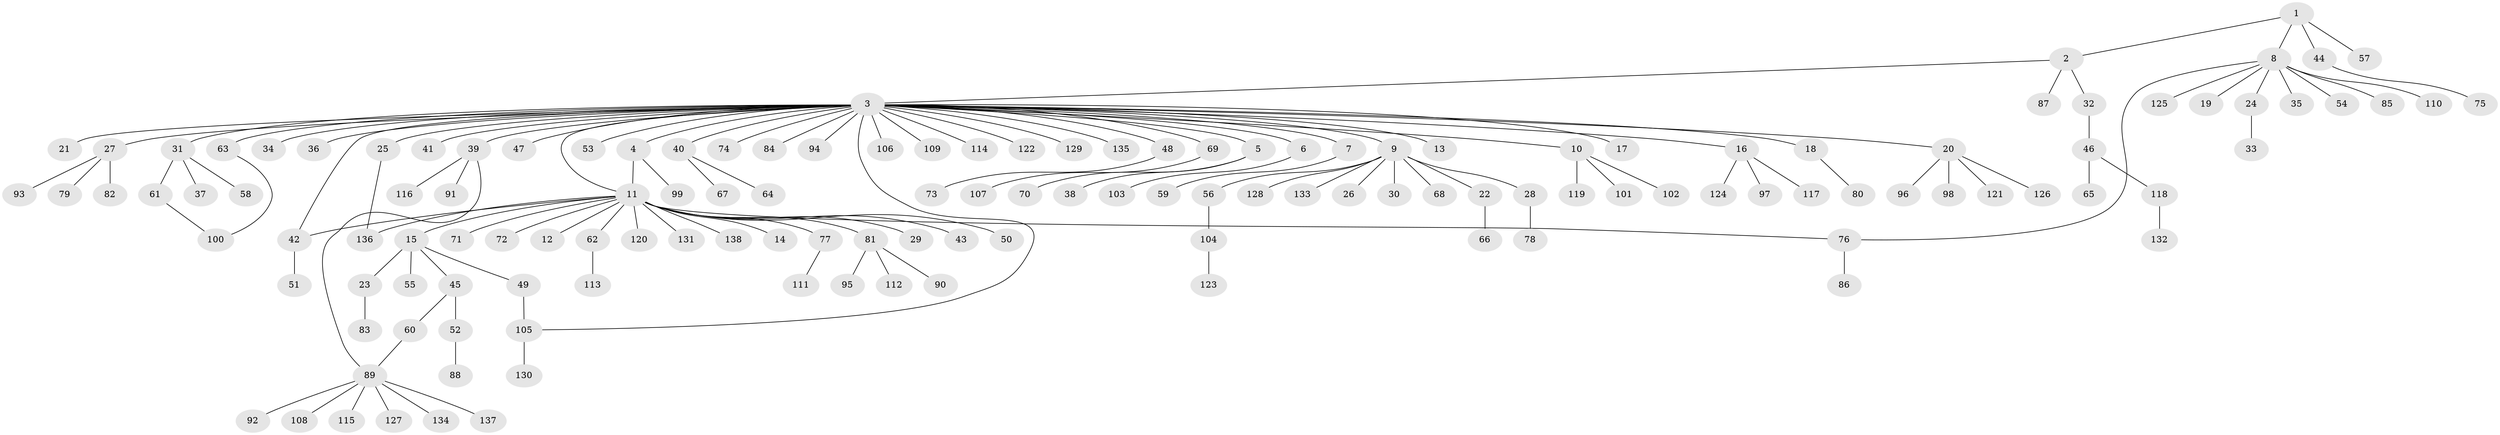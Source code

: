 // Generated by graph-tools (version 1.1) at 2025/35/03/09/25 02:35:43]
// undirected, 138 vertices, 144 edges
graph export_dot {
graph [start="1"]
  node [color=gray90,style=filled];
  1;
  2;
  3;
  4;
  5;
  6;
  7;
  8;
  9;
  10;
  11;
  12;
  13;
  14;
  15;
  16;
  17;
  18;
  19;
  20;
  21;
  22;
  23;
  24;
  25;
  26;
  27;
  28;
  29;
  30;
  31;
  32;
  33;
  34;
  35;
  36;
  37;
  38;
  39;
  40;
  41;
  42;
  43;
  44;
  45;
  46;
  47;
  48;
  49;
  50;
  51;
  52;
  53;
  54;
  55;
  56;
  57;
  58;
  59;
  60;
  61;
  62;
  63;
  64;
  65;
  66;
  67;
  68;
  69;
  70;
  71;
  72;
  73;
  74;
  75;
  76;
  77;
  78;
  79;
  80;
  81;
  82;
  83;
  84;
  85;
  86;
  87;
  88;
  89;
  90;
  91;
  92;
  93;
  94;
  95;
  96;
  97;
  98;
  99;
  100;
  101;
  102;
  103;
  104;
  105;
  106;
  107;
  108;
  109;
  110;
  111;
  112;
  113;
  114;
  115;
  116;
  117;
  118;
  119;
  120;
  121;
  122;
  123;
  124;
  125;
  126;
  127;
  128;
  129;
  130;
  131;
  132;
  133;
  134;
  135;
  136;
  137;
  138;
  1 -- 2;
  1 -- 8;
  1 -- 44;
  1 -- 57;
  2 -- 3;
  2 -- 32;
  2 -- 87;
  3 -- 4;
  3 -- 5;
  3 -- 6;
  3 -- 7;
  3 -- 9;
  3 -- 10;
  3 -- 11;
  3 -- 13;
  3 -- 16;
  3 -- 17;
  3 -- 18;
  3 -- 20;
  3 -- 21;
  3 -- 25;
  3 -- 27;
  3 -- 31;
  3 -- 34;
  3 -- 36;
  3 -- 39;
  3 -- 40;
  3 -- 41;
  3 -- 42;
  3 -- 47;
  3 -- 48;
  3 -- 53;
  3 -- 63;
  3 -- 69;
  3 -- 74;
  3 -- 84;
  3 -- 94;
  3 -- 105;
  3 -- 106;
  3 -- 109;
  3 -- 114;
  3 -- 122;
  3 -- 129;
  3 -- 135;
  4 -- 11;
  4 -- 99;
  5 -- 38;
  5 -- 70;
  6 -- 103;
  7 -- 59;
  8 -- 19;
  8 -- 24;
  8 -- 35;
  8 -- 54;
  8 -- 76;
  8 -- 85;
  8 -- 110;
  8 -- 125;
  9 -- 22;
  9 -- 26;
  9 -- 28;
  9 -- 30;
  9 -- 56;
  9 -- 68;
  9 -- 128;
  9 -- 133;
  10 -- 101;
  10 -- 102;
  10 -- 119;
  11 -- 12;
  11 -- 14;
  11 -- 15;
  11 -- 29;
  11 -- 42;
  11 -- 43;
  11 -- 50;
  11 -- 62;
  11 -- 71;
  11 -- 72;
  11 -- 76;
  11 -- 77;
  11 -- 81;
  11 -- 120;
  11 -- 131;
  11 -- 136;
  11 -- 138;
  15 -- 23;
  15 -- 45;
  15 -- 49;
  15 -- 55;
  16 -- 97;
  16 -- 117;
  16 -- 124;
  18 -- 80;
  20 -- 96;
  20 -- 98;
  20 -- 121;
  20 -- 126;
  22 -- 66;
  23 -- 83;
  24 -- 33;
  25 -- 136;
  27 -- 79;
  27 -- 82;
  27 -- 93;
  28 -- 78;
  31 -- 37;
  31 -- 58;
  31 -- 61;
  32 -- 46;
  39 -- 89;
  39 -- 91;
  39 -- 116;
  40 -- 64;
  40 -- 67;
  42 -- 51;
  44 -- 75;
  45 -- 52;
  45 -- 60;
  46 -- 65;
  46 -- 118;
  48 -- 73;
  49 -- 105;
  52 -- 88;
  56 -- 104;
  60 -- 89;
  61 -- 100;
  62 -- 113;
  63 -- 100;
  69 -- 107;
  76 -- 86;
  77 -- 111;
  81 -- 90;
  81 -- 95;
  81 -- 112;
  89 -- 92;
  89 -- 108;
  89 -- 115;
  89 -- 127;
  89 -- 134;
  89 -- 137;
  104 -- 123;
  105 -- 130;
  118 -- 132;
}
